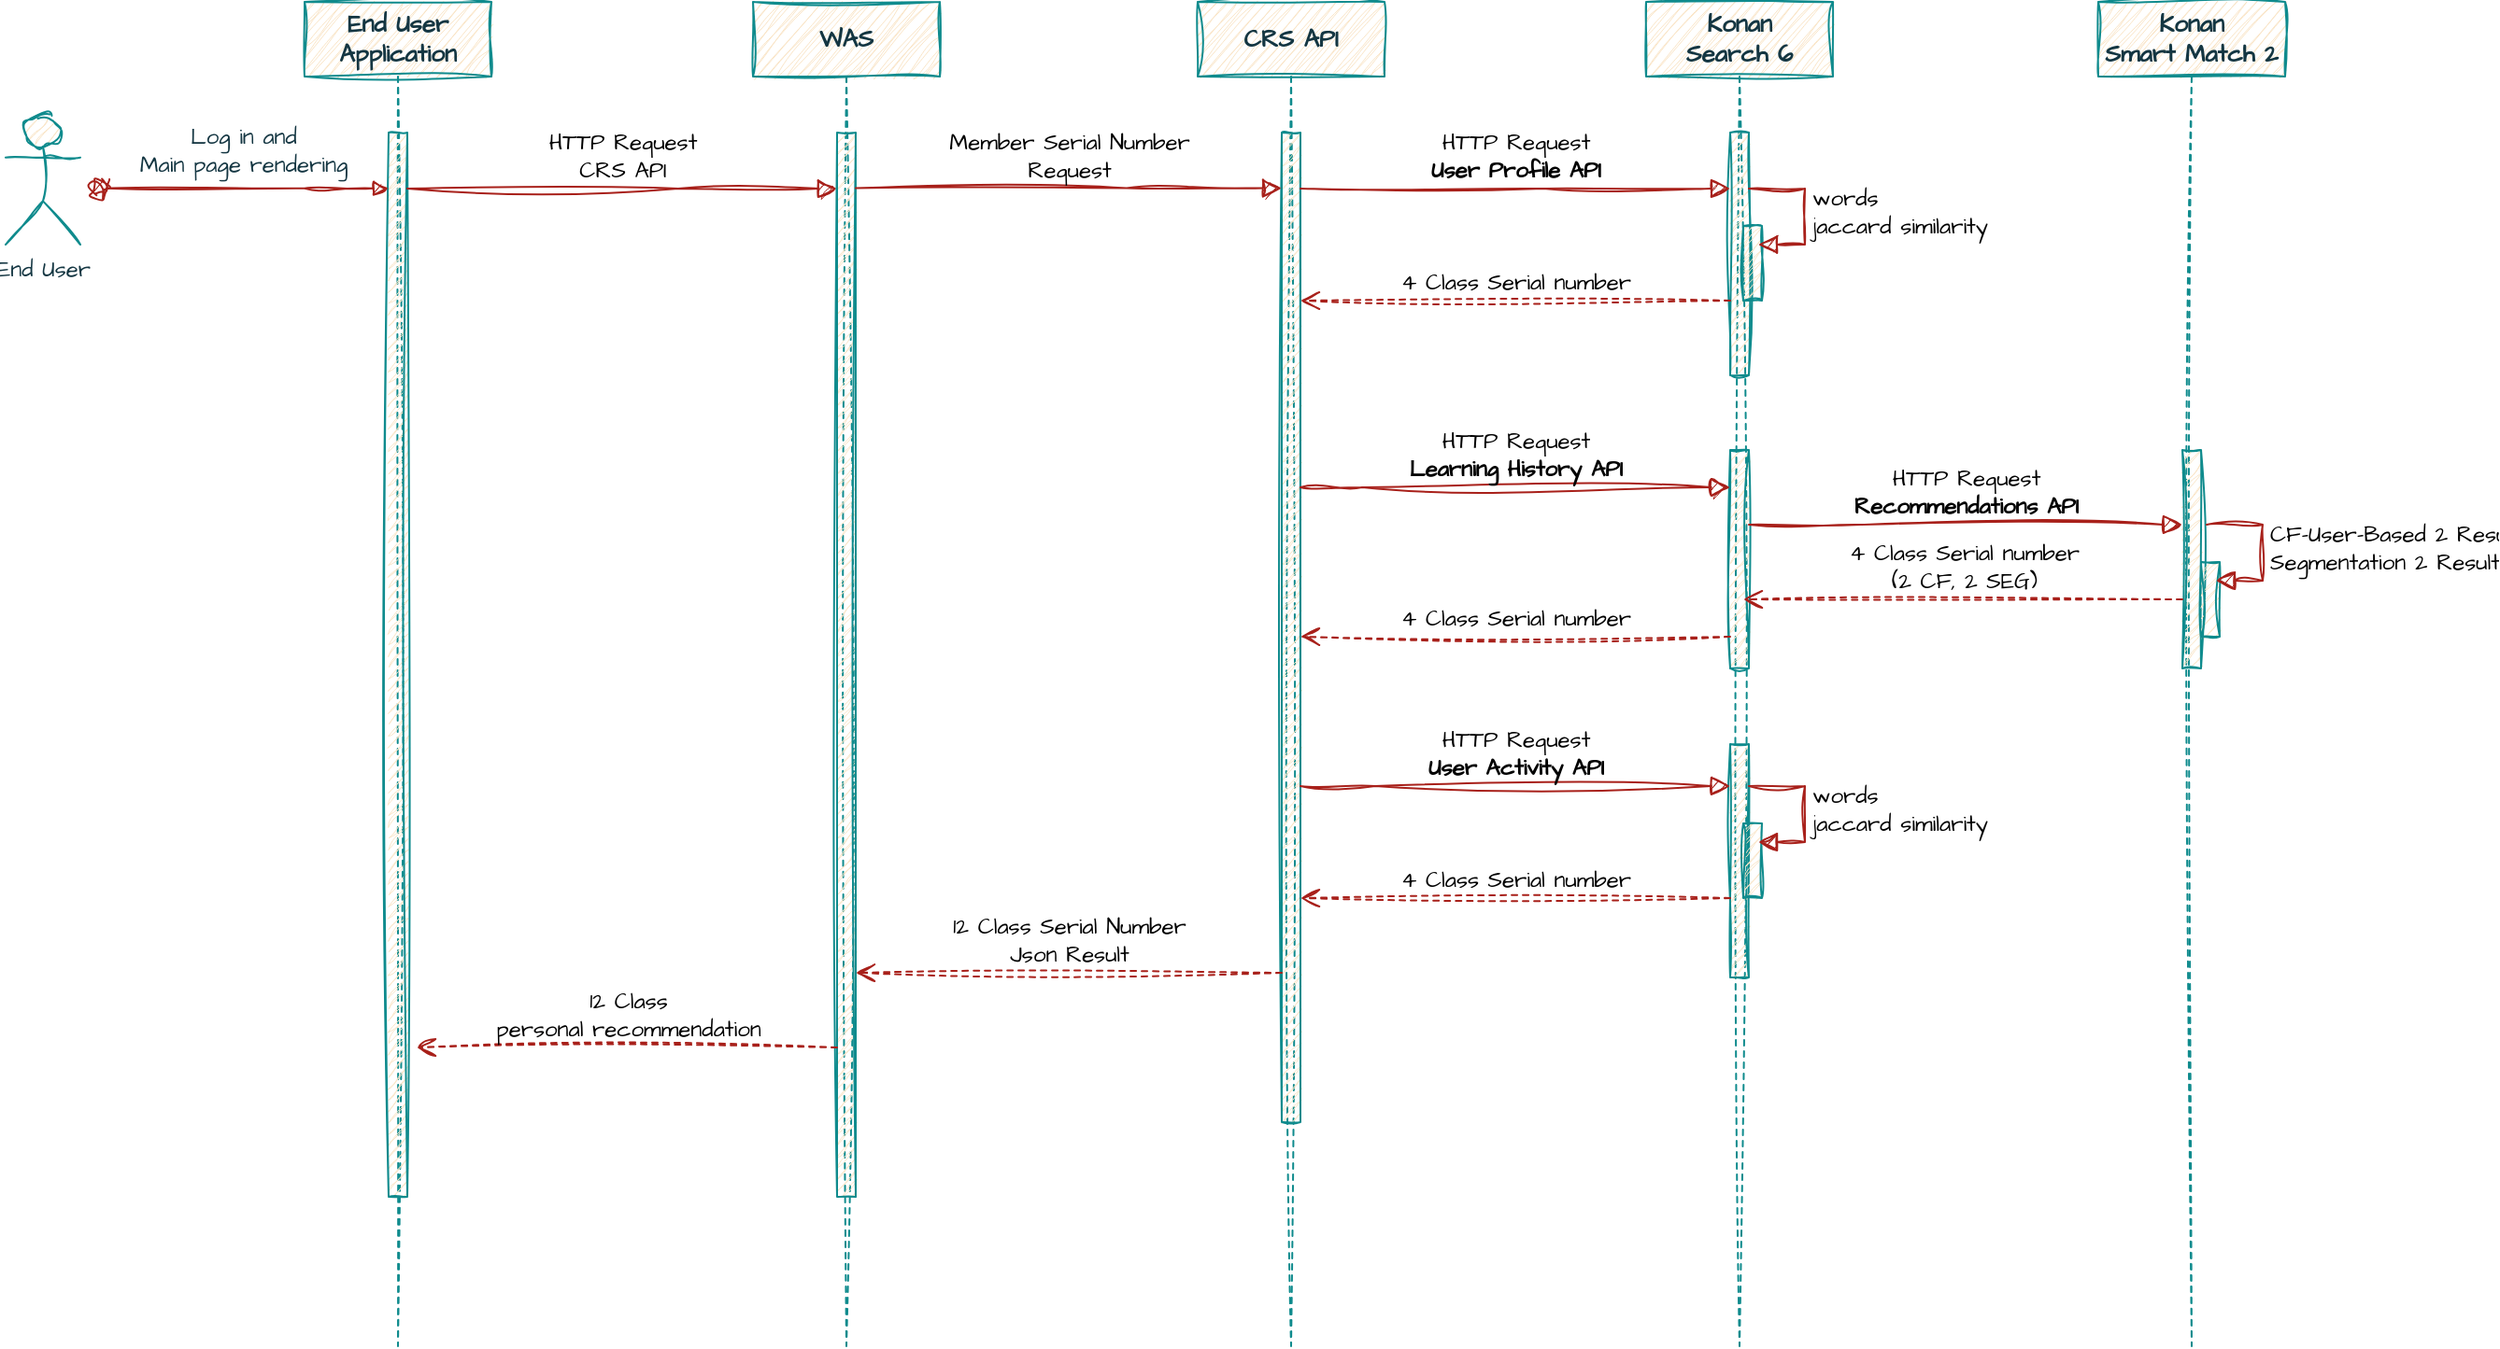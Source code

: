 <mxfile version="24.6.0" type="github">
  <diagram name="Page-1" id="2YBvvXClWsGukQMizWep">
    <mxGraphModel dx="4495" dy="2363" grid="1" gridSize="10" guides="1" tooltips="1" connect="1" arrows="1" fold="1" page="1" pageScale="1" pageWidth="1100" pageHeight="850" math="0" shadow="0">
      <root>
        <mxCell id="0" />
        <mxCell id="1" parent="0" />
        <mxCell id="W0gw1Imxjig5qcPms8Uq-233" value="&lt;b&gt;&lt;font style=&quot;font-size: 13px;&quot;&gt;End User Application&lt;/font&gt;&lt;/b&gt;" style="shape=umlLifeline;perimeter=lifelinePerimeter;whiteSpace=wrap;html=1;container=0;dropTarget=0;collapsible=0;recursiveResize=0;outlineConnect=0;portConstraint=eastwest;newEdgeStyle={&quot;edgeStyle&quot;:&quot;elbowEdgeStyle&quot;,&quot;elbow&quot;:&quot;vertical&quot;,&quot;curved&quot;:0,&quot;rounded&quot;:0};sketch=1;hachureGap=4;jiggle=2;curveFitting=1;fontFamily=Architects Daughter;fontSource=https%3A%2F%2Ffonts.googleapis.com%2Fcss%3Ffamily%3DArchitects%2BDaughter;labelBackgroundColor=none;fillColor=#FAE5C7;strokeColor=#0F8B8D;fontColor=#143642;" vertex="1" parent="1">
          <mxGeometry x="-2890" y="-1640" width="100" height="720" as="geometry" />
        </mxCell>
        <mxCell id="W0gw1Imxjig5qcPms8Uq-234" value="" style="html=1;points=[];perimeter=orthogonalPerimeter;outlineConnect=0;targetShapes=umlLifeline;portConstraint=eastwest;newEdgeStyle={&quot;edgeStyle&quot;:&quot;elbowEdgeStyle&quot;,&quot;elbow&quot;:&quot;vertical&quot;,&quot;curved&quot;:0,&quot;rounded&quot;:0};sketch=1;hachureGap=4;jiggle=2;curveFitting=1;fontFamily=Architects Daughter;fontSource=https%3A%2F%2Ffonts.googleapis.com%2Fcss%3Ffamily%3DArchitects%2BDaughter;labelBackgroundColor=none;fillColor=#FAE5C7;strokeColor=#0F8B8D;fontColor=#143642;" vertex="1" parent="W0gw1Imxjig5qcPms8Uq-233">
          <mxGeometry x="45" y="70" width="10" height="570" as="geometry" />
        </mxCell>
        <mxCell id="W0gw1Imxjig5qcPms8Uq-237" value="&lt;b&gt;&lt;font style=&quot;font-size: 13px;&quot;&gt;CRS&amp;nbsp;&lt;/font&gt;&lt;/b&gt;&lt;b style=&quot;background-color: initial;&quot;&gt;&lt;font style=&quot;font-size: 13px;&quot;&gt;API&lt;/font&gt;&lt;/b&gt;" style="shape=umlLifeline;perimeter=lifelinePerimeter;whiteSpace=wrap;html=1;container=0;dropTarget=0;collapsible=0;recursiveResize=0;outlineConnect=0;portConstraint=eastwest;newEdgeStyle={&quot;edgeStyle&quot;:&quot;elbowEdgeStyle&quot;,&quot;elbow&quot;:&quot;vertical&quot;,&quot;curved&quot;:0,&quot;rounded&quot;:0};sketch=1;hachureGap=4;jiggle=2;curveFitting=1;fontFamily=Architects Daughter;fontSource=https%3A%2F%2Ffonts.googleapis.com%2Fcss%3Ffamily%3DArchitects%2BDaughter;labelBackgroundColor=none;fillColor=#FAE5C7;strokeColor=#0F8B8D;fontColor=#143642;" vertex="1" parent="1">
          <mxGeometry x="-2412" y="-1640" width="100" height="720" as="geometry" />
        </mxCell>
        <mxCell id="W0gw1Imxjig5qcPms8Uq-238" value="" style="html=1;points=[];perimeter=orthogonalPerimeter;outlineConnect=0;targetShapes=umlLifeline;portConstraint=eastwest;newEdgeStyle={&quot;edgeStyle&quot;:&quot;elbowEdgeStyle&quot;,&quot;elbow&quot;:&quot;vertical&quot;,&quot;curved&quot;:0,&quot;rounded&quot;:0};sketch=1;hachureGap=4;jiggle=2;curveFitting=1;fontFamily=Architects Daughter;fontSource=https%3A%2F%2Ffonts.googleapis.com%2Fcss%3Ffamily%3DArchitects%2BDaughter;labelBackgroundColor=none;fillColor=#FAE5C7;strokeColor=#0F8B8D;fontColor=#143642;" vertex="1" parent="W0gw1Imxjig5qcPms8Uq-237">
          <mxGeometry x="45" y="70" width="10" height="530" as="geometry" />
        </mxCell>
        <mxCell id="W0gw1Imxjig5qcPms8Uq-239" value="HTTP Request&lt;div&gt;CRS API&lt;/div&gt;" style="html=1;verticalAlign=bottom;endArrow=block;edgeStyle=elbowEdgeStyle;elbow=vertical;curved=0;rounded=0;sketch=1;hachureGap=4;jiggle=2;curveFitting=1;fontFamily=Architects Daughter;fontSource=https%3A%2F%2Ffonts.googleapis.com%2Fcss%3Ffamily%3DArchitects%2BDaughter;fontSize=12;startSize=8;endSize=8;labelBackgroundColor=none;strokeColor=#A8201A;fontColor=default;" edge="1" parent="1" source="W0gw1Imxjig5qcPms8Uq-234" target="W0gw1Imxjig5qcPms8Uq-291">
          <mxGeometry relative="1" as="geometry">
            <mxPoint x="-2830" y="-1540" as="sourcePoint" />
            <Array as="points">
              <mxPoint x="-2690" y="-1540" />
              <mxPoint x="-2647" y="-1520" />
            </Array>
            <mxPoint x="-2600" y="-1540" as="targetPoint" />
          </mxGeometry>
        </mxCell>
        <mxCell id="W0gw1Imxjig5qcPms8Uq-243" value="End User" style="shape=umlActor;verticalLabelPosition=bottom;verticalAlign=top;html=1;outlineConnect=0;sketch=1;hachureGap=4;jiggle=2;curveFitting=1;fontFamily=Architects Daughter;fontSource=https%3A%2F%2Ffonts.googleapis.com%2Fcss%3Ffamily%3DArchitects%2BDaughter;labelBackgroundColor=none;fillColor=#FAE5C7;strokeColor=#0F8B8D;fontColor=#143642;" vertex="1" parent="1">
          <mxGeometry x="-3050" y="-1580" width="40" height="70" as="geometry" />
        </mxCell>
        <mxCell id="W0gw1Imxjig5qcPms8Uq-235" value="" style="html=1;verticalAlign=bottom;startArrow=oval;endArrow=block;startSize=8;edgeStyle=elbowEdgeStyle;elbow=vertical;curved=0;rounded=0;sketch=1;hachureGap=4;jiggle=2;curveFitting=1;fontFamily=Architects Daughter;fontSource=https%3A%2F%2Ffonts.googleapis.com%2Fcss%3Ffamily%3DArchitects%2BDaughter;fontSize=12;labelBackgroundColor=none;strokeColor=#A8201A;fontColor=default;" edge="1" parent="1">
          <mxGeometry x="-0.006" relative="1" as="geometry">
            <mxPoint x="-3000" y="-1540.14" as="sourcePoint" />
            <mxPoint x="-2845" y="-1540.14" as="targetPoint" />
            <Array as="points">
              <mxPoint x="-2890" y="-1540.14" />
            </Array>
            <mxPoint as="offset" />
          </mxGeometry>
        </mxCell>
        <mxCell id="W0gw1Imxjig5qcPms8Uq-258" value="Log in and&lt;div&gt;Main page rendering&lt;/div&gt;" style="edgeLabel;html=1;align=center;verticalAlign=middle;resizable=0;points=[];fontSize=12;sketch=1;hachureGap=4;jiggle=2;curveFitting=1;fontFamily=Architects Daughter;fontSource=https%3A%2F%2Ffonts.googleapis.com%2Fcss%3Ffamily%3DArchitects%2BDaughter;labelBackgroundColor=none;fontColor=#143642;" vertex="1" connectable="0" parent="W0gw1Imxjig5qcPms8Uq-235">
          <mxGeometry x="-0.605" y="3" relative="1" as="geometry">
            <mxPoint x="46" y="-17" as="offset" />
          </mxGeometry>
        </mxCell>
        <mxCell id="W0gw1Imxjig5qcPms8Uq-256" value="&lt;b style=&quot;font-size: 13px;&quot;&gt;&lt;font style=&quot;font-size: 13px;&quot;&gt;Konan&lt;/font&gt;&lt;/b&gt;&lt;div style=&quot;font-size: 13px;&quot;&gt;&lt;b&gt;&lt;font style=&quot;font-size: 13px;&quot;&gt;Search 6&lt;/font&gt;&lt;/b&gt;&lt;/div&gt;" style="shape=umlLifeline;perimeter=lifelinePerimeter;whiteSpace=wrap;html=1;container=0;dropTarget=0;collapsible=0;recursiveResize=0;outlineConnect=0;portConstraint=eastwest;newEdgeStyle={&quot;edgeStyle&quot;:&quot;elbowEdgeStyle&quot;,&quot;elbow&quot;:&quot;vertical&quot;,&quot;curved&quot;:0,&quot;rounded&quot;:0};sketch=1;hachureGap=4;jiggle=2;curveFitting=1;fontFamily=Architects Daughter;fontSource=https%3A%2F%2Ffonts.googleapis.com%2Fcss%3Ffamily%3DArchitects%2BDaughter;labelBackgroundColor=none;fillColor=#FAE5C7;strokeColor=#0F8B8D;fontColor=#143642;" vertex="1" parent="1">
          <mxGeometry x="-2172" y="-1640" width="100" height="720" as="geometry" />
        </mxCell>
        <mxCell id="W0gw1Imxjig5qcPms8Uq-257" value="" style="html=1;points=[];perimeter=orthogonalPerimeter;outlineConnect=0;targetShapes=umlLifeline;portConstraint=eastwest;newEdgeStyle={&quot;edgeStyle&quot;:&quot;elbowEdgeStyle&quot;,&quot;elbow&quot;:&quot;vertical&quot;,&quot;curved&quot;:0,&quot;rounded&quot;:0};sketch=1;hachureGap=4;jiggle=2;curveFitting=1;fontFamily=Architects Daughter;fontSource=https%3A%2F%2Ffonts.googleapis.com%2Fcss%3Ffamily%3DArchitects%2BDaughter;labelBackgroundColor=none;fillColor=#FAE5C7;strokeColor=#0F8B8D;fontColor=#143642;" vertex="1" parent="W0gw1Imxjig5qcPms8Uq-256">
          <mxGeometry x="45" y="70" width="10" height="130" as="geometry" />
        </mxCell>
        <mxCell id="W0gw1Imxjig5qcPms8Uq-265" value="" style="html=1;points=[[0,0,0,0,5],[0,1,0,0,-5],[1,0,0,0,5],[1,1,0,0,-5]];perimeter=orthogonalPerimeter;outlineConnect=0;targetShapes=umlLifeline;portConstraint=eastwest;newEdgeStyle={&quot;curved&quot;:0,&quot;rounded&quot;:0};sketch=1;hachureGap=4;jiggle=2;curveFitting=1;fontFamily=Architects Daughter;fontSource=https%3A%2F%2Ffonts.googleapis.com%2Fcss%3Ffamily%3DArchitects%2BDaughter;labelBackgroundColor=none;fillColor=#FAE5C7;strokeColor=#0F8B8D;fontColor=#143642;" vertex="1" parent="W0gw1Imxjig5qcPms8Uq-256">
          <mxGeometry x="52" y="120" width="10" height="40" as="geometry" />
        </mxCell>
        <mxCell id="W0gw1Imxjig5qcPms8Uq-266" value="words&lt;div&gt;jaccard similarity&lt;/div&gt;" style="html=1;align=left;spacingLeft=2;endArrow=block;rounded=0;edgeStyle=orthogonalEdgeStyle;curved=0;rounded=0;sketch=1;hachureGap=4;jiggle=2;curveFitting=1;fontFamily=Architects Daughter;fontSource=https%3A%2F%2Ffonts.googleapis.com%2Fcss%3Ffamily%3DArchitects%2BDaughter;fontSize=12;startSize=8;endSize=8;labelBackgroundColor=none;strokeColor=#A8201A;fontColor=default;" edge="1" parent="W0gw1Imxjig5qcPms8Uq-256">
          <mxGeometry relative="1" as="geometry">
            <mxPoint x="55" y="100" as="sourcePoint" />
            <Array as="points">
              <mxPoint x="85" y="130" />
            </Array>
            <mxPoint x="60" y="130" as="targetPoint" />
          </mxGeometry>
        </mxCell>
        <mxCell id="W0gw1Imxjig5qcPms8Uq-268" value="" style="html=1;points=[];perimeter=orthogonalPerimeter;outlineConnect=0;targetShapes=umlLifeline;portConstraint=eastwest;newEdgeStyle={&quot;edgeStyle&quot;:&quot;elbowEdgeStyle&quot;,&quot;elbow&quot;:&quot;vertical&quot;,&quot;curved&quot;:0,&quot;rounded&quot;:0};sketch=1;hachureGap=4;jiggle=2;curveFitting=1;fontFamily=Architects Daughter;fontSource=https%3A%2F%2Ffonts.googleapis.com%2Fcss%3Ffamily%3DArchitects%2BDaughter;labelBackgroundColor=none;fillColor=#FAE5C7;strokeColor=#0F8B8D;fontColor=#143642;" vertex="1" parent="W0gw1Imxjig5qcPms8Uq-256">
          <mxGeometry x="45" y="240" width="10" height="117" as="geometry" />
        </mxCell>
        <mxCell id="W0gw1Imxjig5qcPms8Uq-275" value="" style="html=1;points=[];perimeter=orthogonalPerimeter;outlineConnect=0;targetShapes=umlLifeline;portConstraint=eastwest;newEdgeStyle={&quot;edgeStyle&quot;:&quot;elbowEdgeStyle&quot;,&quot;elbow&quot;:&quot;vertical&quot;,&quot;curved&quot;:0,&quot;rounded&quot;:0};sketch=1;hachureGap=4;jiggle=2;curveFitting=1;fontFamily=Architects Daughter;fontSource=https%3A%2F%2Ffonts.googleapis.com%2Fcss%3Ffamily%3DArchitects%2BDaughter;labelBackgroundColor=none;fillColor=#FAE5C7;strokeColor=#0F8B8D;fontColor=#143642;" vertex="1" parent="W0gw1Imxjig5qcPms8Uq-256">
          <mxGeometry x="45" y="397.5" width="10" height="125" as="geometry" />
        </mxCell>
        <mxCell id="W0gw1Imxjig5qcPms8Uq-276" value="" style="html=1;points=[[0,0,0,0,5],[0,1,0,0,-5],[1,0,0,0,5],[1,1,0,0,-5]];perimeter=orthogonalPerimeter;outlineConnect=0;targetShapes=umlLifeline;portConstraint=eastwest;newEdgeStyle={&quot;curved&quot;:0,&quot;rounded&quot;:0};sketch=1;hachureGap=4;jiggle=2;curveFitting=1;fontFamily=Architects Daughter;fontSource=https%3A%2F%2Ffonts.googleapis.com%2Fcss%3Ffamily%3DArchitects%2BDaughter;labelBackgroundColor=none;fillColor=#FAE5C7;strokeColor=#0F8B8D;fontColor=#143642;" vertex="1" parent="W0gw1Imxjig5qcPms8Uq-256">
          <mxGeometry x="52" y="440" width="10" height="40" as="geometry" />
        </mxCell>
        <mxCell id="W0gw1Imxjig5qcPms8Uq-274" value="words&lt;div&gt;jaccard similarity&lt;/div&gt;" style="html=1;align=left;spacingLeft=2;endArrow=block;rounded=0;edgeStyle=orthogonalEdgeStyle;curved=0;rounded=0;sketch=1;hachureGap=4;jiggle=2;curveFitting=1;fontFamily=Architects Daughter;fontSource=https%3A%2F%2Ffonts.googleapis.com%2Fcss%3Ffamily%3DArchitects%2BDaughter;fontSize=12;startSize=8;endSize=8;labelBackgroundColor=none;strokeColor=#A8201A;fontColor=default;" edge="1" parent="W0gw1Imxjig5qcPms8Uq-256">
          <mxGeometry relative="1" as="geometry">
            <mxPoint x="55" y="420" as="sourcePoint" />
            <Array as="points">
              <mxPoint x="85" y="450" />
            </Array>
            <mxPoint x="60" y="450" as="targetPoint" />
          </mxGeometry>
        </mxCell>
        <mxCell id="W0gw1Imxjig5qcPms8Uq-267" value="4 Class Serial number" style="html=1;verticalAlign=bottom;endArrow=open;dashed=1;endSize=8;curved=0;rounded=0;sketch=1;hachureGap=4;jiggle=2;curveFitting=1;fontFamily=Architects Daughter;fontSource=https%3A%2F%2Ffonts.googleapis.com%2Fcss%3Ffamily%3DArchitects%2BDaughter;fontSize=12;labelBackgroundColor=none;strokeColor=#A8201A;fontColor=default;" edge="1" parent="1">
          <mxGeometry x="0.001" relative="1" as="geometry">
            <mxPoint x="-2127" y="-1480" as="sourcePoint" />
            <mxPoint x="-2357" y="-1480" as="targetPoint" />
            <mxPoint as="offset" />
          </mxGeometry>
        </mxCell>
        <mxCell id="W0gw1Imxjig5qcPms8Uq-271" value="4 Class Serial number" style="html=1;verticalAlign=bottom;endArrow=open;dashed=1;endSize=8;curved=0;rounded=0;sketch=1;hachureGap=4;jiggle=2;curveFitting=1;fontFamily=Architects Daughter;fontSource=https%3A%2F%2Ffonts.googleapis.com%2Fcss%3Ffamily%3DArchitects%2BDaughter;fontSize=12;labelBackgroundColor=none;strokeColor=#A8201A;fontColor=default;" edge="1" parent="1">
          <mxGeometry x="0.001" relative="1" as="geometry">
            <mxPoint x="-2127" y="-1300" as="sourcePoint" />
            <mxPoint x="-2357" y="-1300" as="targetPoint" />
            <mxPoint as="offset" />
          </mxGeometry>
        </mxCell>
        <mxCell id="W0gw1Imxjig5qcPms8Uq-255" value="HTTP Request&lt;div&gt;&lt;b&gt;User Activity API&lt;/b&gt;&lt;/div&gt;" style="html=1;verticalAlign=bottom;endArrow=block;edgeStyle=elbowEdgeStyle;elbow=vertical;curved=0;rounded=0;sketch=1;hachureGap=4;jiggle=2;curveFitting=1;fontFamily=Architects Daughter;fontSource=https%3A%2F%2Ffonts.googleapis.com%2Fcss%3Ffamily%3DArchitects%2BDaughter;fontSize=12;startSize=8;endSize=8;labelBackgroundColor=none;strokeColor=#A8201A;fontColor=default;" edge="1" parent="1" source="W0gw1Imxjig5qcPms8Uq-238" target="W0gw1Imxjig5qcPms8Uq-275">
          <mxGeometry x="0.002" relative="1" as="geometry">
            <mxPoint x="-2407" y="-1220" as="sourcePoint" />
            <Array as="points">
              <mxPoint x="-2317" y="-1220" />
              <mxPoint x="-2202" y="-1210" />
            </Array>
            <mxPoint x="-2147" y="-1220" as="targetPoint" />
            <mxPoint as="offset" />
          </mxGeometry>
        </mxCell>
        <mxCell id="W0gw1Imxjig5qcPms8Uq-277" value="4 Class Serial number" style="html=1;verticalAlign=bottom;endArrow=open;dashed=1;endSize=8;curved=0;rounded=0;sketch=1;hachureGap=4;jiggle=2;curveFitting=1;fontFamily=Architects Daughter;fontSource=https%3A%2F%2Ffonts.googleapis.com%2Fcss%3Ffamily%3DArchitects%2BDaughter;fontSize=12;labelBackgroundColor=none;strokeColor=#A8201A;fontColor=default;" edge="1" parent="1">
          <mxGeometry x="0.001" relative="1" as="geometry">
            <mxPoint x="-2127" y="-1160" as="sourcePoint" />
            <mxPoint x="-2357" y="-1160" as="targetPoint" />
            <mxPoint as="offset" />
          </mxGeometry>
        </mxCell>
        <mxCell id="W0gw1Imxjig5qcPms8Uq-252" value="HTTP Request&lt;div&gt;&lt;b&gt;User Profile API&lt;/b&gt;&lt;/div&gt;" style="html=1;verticalAlign=bottom;endArrow=block;edgeStyle=elbowEdgeStyle;elbow=vertical;curved=0;rounded=0;sketch=1;hachureGap=4;jiggle=2;curveFitting=1;fontFamily=Architects Daughter;fontSource=https%3A%2F%2Ffonts.googleapis.com%2Fcss%3Ffamily%3DArchitects%2BDaughter;fontSize=12;startSize=8;endSize=8;labelBackgroundColor=none;strokeColor=#A8201A;fontColor=default;" edge="1" parent="1" source="W0gw1Imxjig5qcPms8Uq-238" target="W0gw1Imxjig5qcPms8Uq-257">
          <mxGeometry relative="1" as="geometry">
            <mxPoint x="-2372" y="-1540" as="sourcePoint" />
            <Array as="points">
              <mxPoint x="-2227" y="-1540" />
            </Array>
            <mxPoint x="-2142" y="-1540" as="targetPoint" />
          </mxGeometry>
        </mxCell>
        <mxCell id="W0gw1Imxjig5qcPms8Uq-254" value="HTTP Request&lt;div&gt;&lt;b&gt;Learning History API&lt;/b&gt;&lt;/div&gt;" style="html=1;verticalAlign=bottom;endArrow=block;edgeStyle=elbowEdgeStyle;elbow=vertical;curved=0;rounded=0;sketch=1;hachureGap=4;jiggle=2;curveFitting=1;fontFamily=Architects Daughter;fontSource=https%3A%2F%2Ffonts.googleapis.com%2Fcss%3Ffamily%3DArchitects%2BDaughter;fontSize=12;startSize=8;endSize=8;labelBackgroundColor=none;strokeColor=#A8201A;fontColor=default;" edge="1" parent="1" source="W0gw1Imxjig5qcPms8Uq-238" target="W0gw1Imxjig5qcPms8Uq-268">
          <mxGeometry x="0.002" relative="1" as="geometry">
            <mxPoint x="-2407" y="-1380" as="sourcePoint" />
            <Array as="points">
              <mxPoint x="-2324" y="-1380" />
              <mxPoint x="-2209" y="-1370" />
            </Array>
            <mxPoint x="-2147" y="-1380" as="targetPoint" />
            <mxPoint as="offset" />
          </mxGeometry>
        </mxCell>
        <mxCell id="W0gw1Imxjig5qcPms8Uq-279" value="&lt;font style=&quot;font-size: 12px;&quot;&gt;12 Class Serial Number&lt;/font&gt;&lt;div style=&quot;&quot;&gt;&lt;font style=&quot;font-size: 12px;&quot;&gt;Json Result&lt;/font&gt;&lt;/div&gt;" style="html=1;verticalAlign=bottom;endArrow=open;dashed=1;endSize=8;curved=0;rounded=0;sketch=1;hachureGap=4;jiggle=2;curveFitting=1;fontFamily=Architects Daughter;fontSource=https%3A%2F%2Ffonts.googleapis.com%2Fcss%3Ffamily%3DArchitects%2BDaughter;fontSize=12;labelBackgroundColor=none;strokeColor=#A8201A;fontColor=default;" edge="1" parent="1">
          <mxGeometry relative="1" as="geometry">
            <mxPoint x="-2367" y="-1120" as="sourcePoint" />
            <mxPoint x="-2595" y="-1120" as="targetPoint" />
          </mxGeometry>
        </mxCell>
        <mxCell id="W0gw1Imxjig5qcPms8Uq-280" value="&lt;b style=&quot;font-size: 13px;&quot;&gt;&lt;font style=&quot;font-size: 13px;&quot;&gt;Konan&lt;/font&gt;&lt;/b&gt;&lt;div style=&quot;font-size: 13px;&quot;&gt;&lt;b&gt;Smart Match 2&lt;/b&gt;&lt;/div&gt;" style="shape=umlLifeline;perimeter=lifelinePerimeter;whiteSpace=wrap;html=1;container=0;dropTarget=0;collapsible=0;recursiveResize=0;outlineConnect=0;portConstraint=eastwest;newEdgeStyle={&quot;edgeStyle&quot;:&quot;elbowEdgeStyle&quot;,&quot;elbow&quot;:&quot;vertical&quot;,&quot;curved&quot;:0,&quot;rounded&quot;:0};sketch=1;hachureGap=4;jiggle=2;curveFitting=1;fontFamily=Architects Daughter;fontSource=https%3A%2F%2Ffonts.googleapis.com%2Fcss%3Ffamily%3DArchitects%2BDaughter;labelBackgroundColor=none;fillColor=#FAE5C7;strokeColor=#0F8B8D;fontColor=#143642;" vertex="1" parent="1">
          <mxGeometry x="-1930" y="-1640" width="100" height="720" as="geometry" />
        </mxCell>
        <mxCell id="W0gw1Imxjig5qcPms8Uq-284" value="" style="html=1;points=[];perimeter=orthogonalPerimeter;outlineConnect=0;targetShapes=umlLifeline;portConstraint=eastwest;newEdgeStyle={&quot;edgeStyle&quot;:&quot;elbowEdgeStyle&quot;,&quot;elbow&quot;:&quot;vertical&quot;,&quot;curved&quot;:0,&quot;rounded&quot;:0};sketch=1;hachureGap=4;jiggle=2;curveFitting=1;fontFamily=Architects Daughter;fontSource=https%3A%2F%2Ffonts.googleapis.com%2Fcss%3Ffamily%3DArchitects%2BDaughter;labelBackgroundColor=none;fillColor=#FAE5C7;strokeColor=#0F8B8D;fontColor=#143642;" vertex="1" parent="W0gw1Imxjig5qcPms8Uq-280">
          <mxGeometry x="45" y="240" width="10" height="117" as="geometry" />
        </mxCell>
        <mxCell id="W0gw1Imxjig5qcPms8Uq-286" value="" style="html=1;points=[[0,0,0,0,5],[0,1,0,0,-5],[1,0,0,0,5],[1,1,0,0,-5]];perimeter=orthogonalPerimeter;outlineConnect=0;targetShapes=umlLifeline;portConstraint=eastwest;newEdgeStyle={&quot;curved&quot;:0,&quot;rounded&quot;:0};sketch=1;hachureGap=4;jiggle=2;curveFitting=1;fontFamily=Architects Daughter;fontSource=https%3A%2F%2Ffonts.googleapis.com%2Fcss%3Ffamily%3DArchitects%2BDaughter;labelBackgroundColor=none;fillColor=#FAE5C7;strokeColor=#0F8B8D;fontColor=#143642;" vertex="1" parent="W0gw1Imxjig5qcPms8Uq-280">
          <mxGeometry x="55" y="300" width="10" height="40" as="geometry" />
        </mxCell>
        <mxCell id="W0gw1Imxjig5qcPms8Uq-287" value="CF-User-Based 2 Results&lt;div&gt;Segmentation 2 Results&lt;/div&gt;" style="html=1;align=left;spacingLeft=2;endArrow=block;rounded=0;edgeStyle=orthogonalEdgeStyle;curved=0;rounded=0;sketch=1;hachureGap=4;jiggle=2;curveFitting=1;fontFamily=Architects Daughter;fontSource=https%3A%2F%2Ffonts.googleapis.com%2Fcss%3Ffamily%3DArchitects%2BDaughter;fontSize=12;startSize=8;endSize=8;labelBackgroundColor=none;strokeColor=#A8201A;fontColor=default;" edge="1" parent="W0gw1Imxjig5qcPms8Uq-280">
          <mxGeometry relative="1" as="geometry">
            <mxPoint x="58" y="280" as="sourcePoint" />
            <Array as="points">
              <mxPoint x="88" y="310" />
            </Array>
            <mxPoint x="63" y="310" as="targetPoint" />
          </mxGeometry>
        </mxCell>
        <mxCell id="W0gw1Imxjig5qcPms8Uq-288" value="HTTP Request&lt;div&gt;&lt;b&gt;Recommendations API&lt;/b&gt;&lt;br&gt;&lt;/div&gt;" style="html=1;verticalAlign=bottom;endArrow=block;edgeStyle=elbowEdgeStyle;elbow=vertical;curved=0;rounded=0;sketch=1;hachureGap=4;jiggle=2;curveFitting=1;fontFamily=Architects Daughter;fontSource=https%3A%2F%2Ffonts.googleapis.com%2Fcss%3Ffamily%3DArchitects%2BDaughter;fontSize=12;startSize=8;endSize=8;labelBackgroundColor=none;strokeColor=#A8201A;fontColor=default;" edge="1" parent="1" source="W0gw1Imxjig5qcPms8Uq-268" target="W0gw1Imxjig5qcPms8Uq-284">
          <mxGeometry x="0.002" relative="1" as="geometry">
            <mxPoint x="-2090" y="-1360" as="sourcePoint" />
            <Array as="points">
              <mxPoint x="-2057" y="-1360" />
              <mxPoint x="-1942" y="-1350" />
            </Array>
            <mxPoint x="-1860" y="-1360" as="targetPoint" />
            <mxPoint as="offset" />
          </mxGeometry>
        </mxCell>
        <mxCell id="W0gw1Imxjig5qcPms8Uq-289" value="4 Class Serial number&lt;div&gt;(2 CF, 2 SEG)&lt;/div&gt;" style="html=1;verticalAlign=bottom;endArrow=open;dashed=1;endSize=8;curved=0;rounded=0;sketch=1;hachureGap=4;jiggle=2;curveFitting=1;fontFamily=Architects Daughter;fontSource=https%3A%2F%2Ffonts.googleapis.com%2Fcss%3Ffamily%3DArchitects%2BDaughter;fontSize=12;labelBackgroundColor=none;strokeColor=#A8201A;fontColor=default;" edge="1" parent="1" source="W0gw1Imxjig5qcPms8Uq-284">
          <mxGeometry x="0.001" relative="1" as="geometry">
            <mxPoint x="-1890" y="-1320" as="sourcePoint" />
            <mxPoint x="-2120" y="-1320" as="targetPoint" />
            <mxPoint as="offset" />
          </mxGeometry>
        </mxCell>
        <mxCell id="W0gw1Imxjig5qcPms8Uq-290" value="&lt;b&gt;&lt;font style=&quot;font-size: 13px;&quot;&gt;WAS&lt;/font&gt;&lt;/b&gt;" style="shape=umlLifeline;perimeter=lifelinePerimeter;whiteSpace=wrap;html=1;container=0;dropTarget=0;collapsible=0;recursiveResize=0;outlineConnect=0;portConstraint=eastwest;newEdgeStyle={&quot;edgeStyle&quot;:&quot;elbowEdgeStyle&quot;,&quot;elbow&quot;:&quot;vertical&quot;,&quot;curved&quot;:0,&quot;rounded&quot;:0};sketch=1;hachureGap=4;jiggle=2;curveFitting=1;fontFamily=Architects Daughter;fontSource=https%3A%2F%2Ffonts.googleapis.com%2Fcss%3Ffamily%3DArchitects%2BDaughter;labelBackgroundColor=none;fillColor=#FAE5C7;strokeColor=#0F8B8D;fontColor=#143642;" vertex="1" parent="1">
          <mxGeometry x="-2650" y="-1640" width="100" height="720" as="geometry" />
        </mxCell>
        <mxCell id="W0gw1Imxjig5qcPms8Uq-291" value="" style="html=1;points=[];perimeter=orthogonalPerimeter;outlineConnect=0;targetShapes=umlLifeline;portConstraint=eastwest;newEdgeStyle={&quot;edgeStyle&quot;:&quot;elbowEdgeStyle&quot;,&quot;elbow&quot;:&quot;vertical&quot;,&quot;curved&quot;:0,&quot;rounded&quot;:0};sketch=1;hachureGap=4;jiggle=2;curveFitting=1;fontFamily=Architects Daughter;fontSource=https%3A%2F%2Ffonts.googleapis.com%2Fcss%3Ffamily%3DArchitects%2BDaughter;labelBackgroundColor=none;fillColor=#FAE5C7;strokeColor=#0F8B8D;fontColor=#143642;" vertex="1" parent="W0gw1Imxjig5qcPms8Uq-290">
          <mxGeometry x="45" y="70" width="10" height="570" as="geometry" />
        </mxCell>
        <mxCell id="W0gw1Imxjig5qcPms8Uq-292" value="Member Serial Number&lt;div&gt;Request&lt;/div&gt;" style="html=1;verticalAlign=bottom;endArrow=block;edgeStyle=elbowEdgeStyle;elbow=vertical;curved=0;rounded=0;sketch=1;hachureGap=4;jiggle=2;curveFitting=1;fontFamily=Architects Daughter;fontSource=https%3A%2F%2Ffonts.googleapis.com%2Fcss%3Ffamily%3DArchitects%2BDaughter;fontSize=12;startSize=8;endSize=8;labelBackgroundColor=none;strokeColor=#A8201A;fontColor=default;" edge="1" parent="1" source="W0gw1Imxjig5qcPms8Uq-291" target="W0gw1Imxjig5qcPms8Uq-238">
          <mxGeometry relative="1" as="geometry">
            <mxPoint x="-2590" y="-1540.2" as="sourcePoint" />
            <Array as="points">
              <mxPoint x="-2450" y="-1540.2" />
              <mxPoint x="-2407" y="-1520.2" />
            </Array>
            <mxPoint x="-2360" y="-1540.2" as="targetPoint" />
          </mxGeometry>
        </mxCell>
        <mxCell id="W0gw1Imxjig5qcPms8Uq-293" value="&lt;font style=&quot;font-size: 12px;&quot;&gt;12 Class&lt;/font&gt;&lt;div style=&quot;&quot;&gt;&lt;span style=&quot;background-color: initial;&quot;&gt;&lt;font style=&quot;font-size: 12px;&quot;&gt;personal recommendation&lt;/font&gt;&lt;/span&gt;&lt;/div&gt;" style="html=1;verticalAlign=bottom;endArrow=open;dashed=1;endSize=8;curved=0;rounded=0;sketch=1;hachureGap=4;jiggle=2;curveFitting=1;fontFamily=Architects Daughter;fontSource=https%3A%2F%2Ffonts.googleapis.com%2Fcss%3Ffamily%3DArchitects%2BDaughter;fontSize=12;labelBackgroundColor=none;strokeColor=#A8201A;fontColor=default;" edge="1" parent="1" source="W0gw1Imxjig5qcPms8Uq-291">
          <mxGeometry x="0.002" relative="1" as="geometry">
            <mxPoint x="-2612" y="-1080" as="sourcePoint" />
            <mxPoint x="-2830" y="-1080" as="targetPoint" />
            <mxPoint as="offset" />
          </mxGeometry>
        </mxCell>
      </root>
    </mxGraphModel>
  </diagram>
</mxfile>
